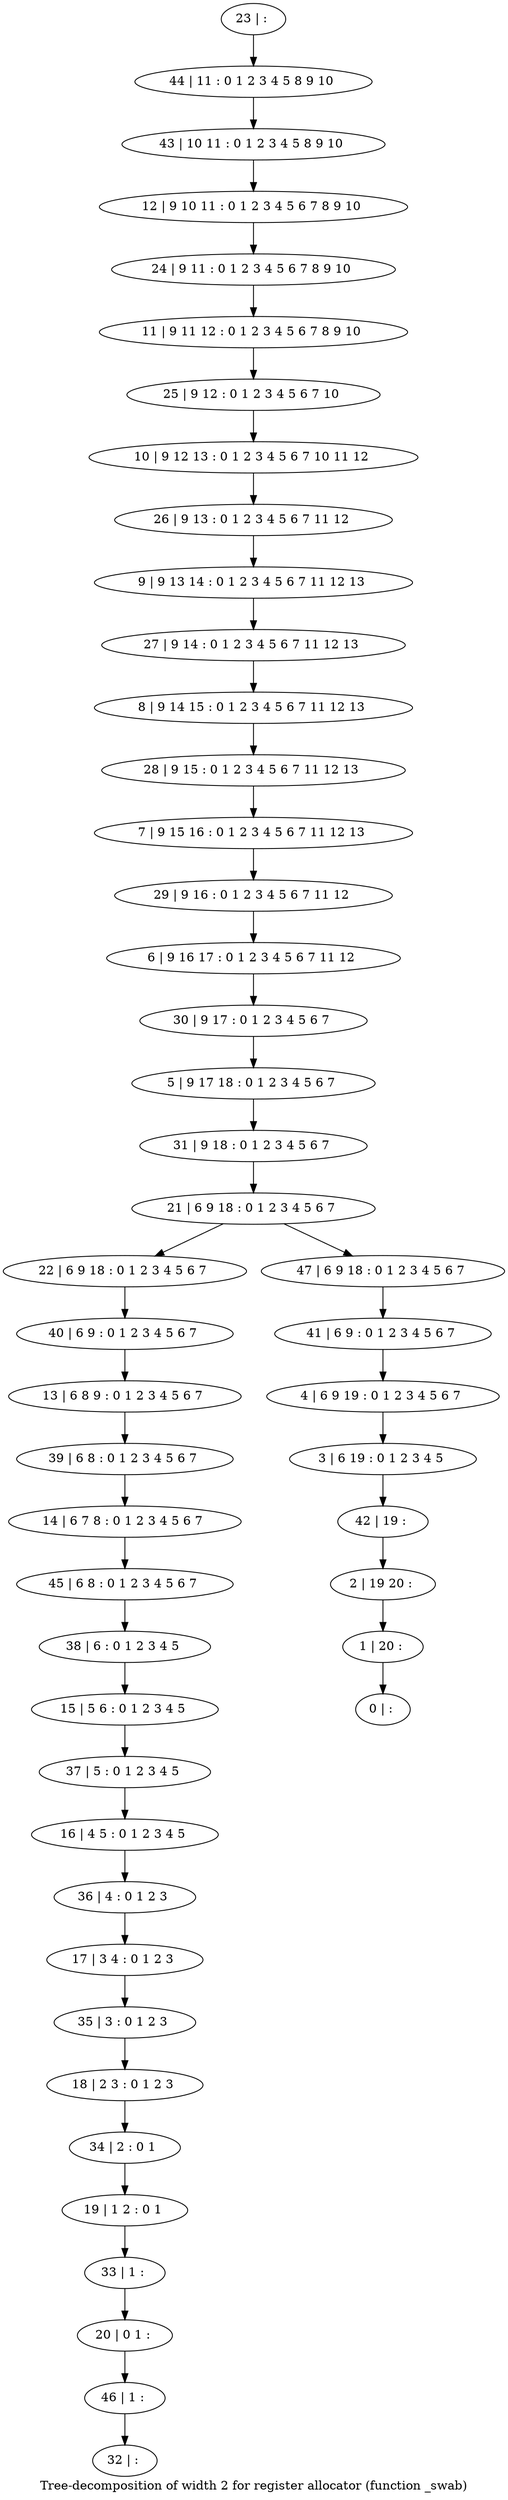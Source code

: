 digraph G {
graph [label="Tree-decomposition of width 2 for register allocator (function _swab)"]
0[label="0 | : "];
1[label="1 | 20 : "];
2[label="2 | 19 20 : "];
3[label="3 | 6 19 : 0 1 2 3 4 5 "];
4[label="4 | 6 9 19 : 0 1 2 3 4 5 6 7 "];
5[label="5 | 9 17 18 : 0 1 2 3 4 5 6 7 "];
6[label="6 | 9 16 17 : 0 1 2 3 4 5 6 7 11 12 "];
7[label="7 | 9 15 16 : 0 1 2 3 4 5 6 7 11 12 13 "];
8[label="8 | 9 14 15 : 0 1 2 3 4 5 6 7 11 12 13 "];
9[label="9 | 9 13 14 : 0 1 2 3 4 5 6 7 11 12 13 "];
10[label="10 | 9 12 13 : 0 1 2 3 4 5 6 7 10 11 12 "];
11[label="11 | 9 11 12 : 0 1 2 3 4 5 6 7 8 9 10 "];
12[label="12 | 9 10 11 : 0 1 2 3 4 5 6 7 8 9 10 "];
13[label="13 | 6 8 9 : 0 1 2 3 4 5 6 7 "];
14[label="14 | 6 7 8 : 0 1 2 3 4 5 6 7 "];
15[label="15 | 5 6 : 0 1 2 3 4 5 "];
16[label="16 | 4 5 : 0 1 2 3 4 5 "];
17[label="17 | 3 4 : 0 1 2 3 "];
18[label="18 | 2 3 : 0 1 2 3 "];
19[label="19 | 1 2 : 0 1 "];
20[label="20 | 0 1 : "];
21[label="21 | 6 9 18 : 0 1 2 3 4 5 6 7 "];
22[label="22 | 6 9 18 : 0 1 2 3 4 5 6 7 "];
23[label="23 | : "];
24[label="24 | 9 11 : 0 1 2 3 4 5 6 7 8 9 10 "];
25[label="25 | 9 12 : 0 1 2 3 4 5 6 7 10 "];
26[label="26 | 9 13 : 0 1 2 3 4 5 6 7 11 12 "];
27[label="27 | 9 14 : 0 1 2 3 4 5 6 7 11 12 13 "];
28[label="28 | 9 15 : 0 1 2 3 4 5 6 7 11 12 13 "];
29[label="29 | 9 16 : 0 1 2 3 4 5 6 7 11 12 "];
30[label="30 | 9 17 : 0 1 2 3 4 5 6 7 "];
31[label="31 | 9 18 : 0 1 2 3 4 5 6 7 "];
32[label="32 | : "];
33[label="33 | 1 : "];
34[label="34 | 2 : 0 1 "];
35[label="35 | 3 : 0 1 2 3 "];
36[label="36 | 4 : 0 1 2 3 "];
37[label="37 | 5 : 0 1 2 3 4 5 "];
38[label="38 | 6 : 0 1 2 3 4 5 "];
39[label="39 | 6 8 : 0 1 2 3 4 5 6 7 "];
40[label="40 | 6 9 : 0 1 2 3 4 5 6 7 "];
41[label="41 | 6 9 : 0 1 2 3 4 5 6 7 "];
42[label="42 | 19 : "];
43[label="43 | 10 11 : 0 1 2 3 4 5 8 9 10 "];
44[label="44 | 11 : 0 1 2 3 4 5 8 9 10 "];
45[label="45 | 6 8 : 0 1 2 3 4 5 6 7 "];
46[label="46 | 1 : "];
47[label="47 | 6 9 18 : 0 1 2 3 4 5 6 7 "];
33->20 ;
19->33 ;
34->19 ;
18->34 ;
35->18 ;
17->35 ;
36->17 ;
16->36 ;
37->16 ;
15->37 ;
38->15 ;
39->14 ;
13->39 ;
40->13 ;
22->40 ;
45->38 ;
14->45 ;
46->32 ;
20->46 ;
23->44 ;
44->43 ;
43->12 ;
12->24 ;
24->11 ;
11->25 ;
25->10 ;
10->26 ;
26->9 ;
9->27 ;
27->8 ;
8->28 ;
28->7 ;
7->29 ;
29->6 ;
6->30 ;
30->5 ;
5->31 ;
31->21 ;
41->4 ;
4->3 ;
3->42 ;
42->2 ;
2->1 ;
1->0 ;
47->41 ;
21->22 ;
21->47 ;
}
